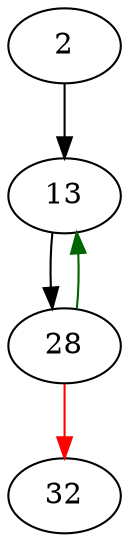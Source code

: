 strict digraph "exprListDeleteNN" {
	// Node definitions.
	2 [entry=true];
	13;
	28;
	32;

	// Edge definitions.
	2 -> 13;
	13 -> 28;
	28 -> 13 [
		color=darkgreen
		cond=true
	];
	28 -> 32 [
		color=red
		cond=false
	];
}